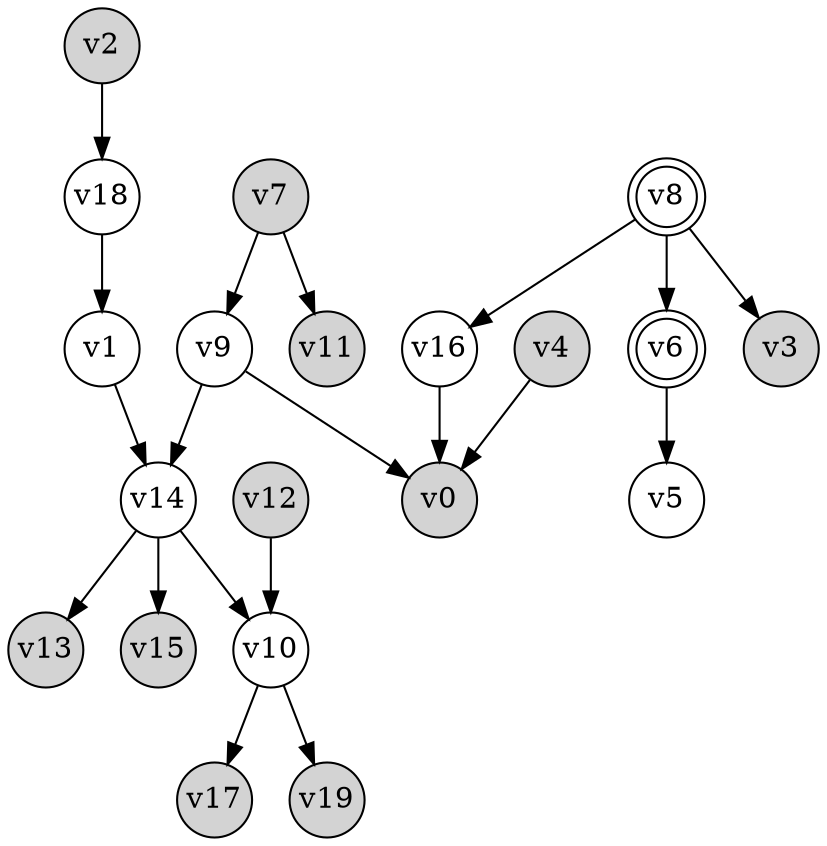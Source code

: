 digraph {
	rankdir=TD
	node [fixedsize=true width=0.5]
	0 [label=v0 shape=circle style=filled]
	1 [label=v1 shape=circle]
	2 [label=v2 shape=circle style=filled]
	3 [label=v3 shape=circle style=filled]
	4 [label=v4 shape=circle style=filled]
	5 [label=v5 shape=circle]
	6 [label=v6 shape=doublecircle width=0.4]
	7 [label=v7 shape=circle style=filled]
	8 [label=v8 shape=doublecircle width=0.4]
	9 [label=v9 shape=circle]
	10 [label=v10 shape=circle]
	11 [label=v11 shape=circle style=filled]
	12 [label=v12 shape=circle style=filled]
	13 [label=v13 shape=circle style=filled]
	14 [label=v14 shape=circle]
	15 [label=v15 shape=circle style=filled]
	16 [label=v16 shape=circle]
	17 [label=v17 shape=circle style=filled]
	18 [label=v18 shape=circle]
	19 [label=v19 shape=circle style=filled]
	1 -> 14
	2 -> 18
	4 -> 0
	6 -> 5
	7 -> 11
	7 -> 9
	8 -> 3
	8 -> 6
	8 -> 16
	9 -> 14
	9 -> 0
	10 -> 17
	10 -> 19
	12 -> 10
	14 -> 13
	14 -> 10
	14 -> 15
	16 -> 0
	18 -> 1
}
